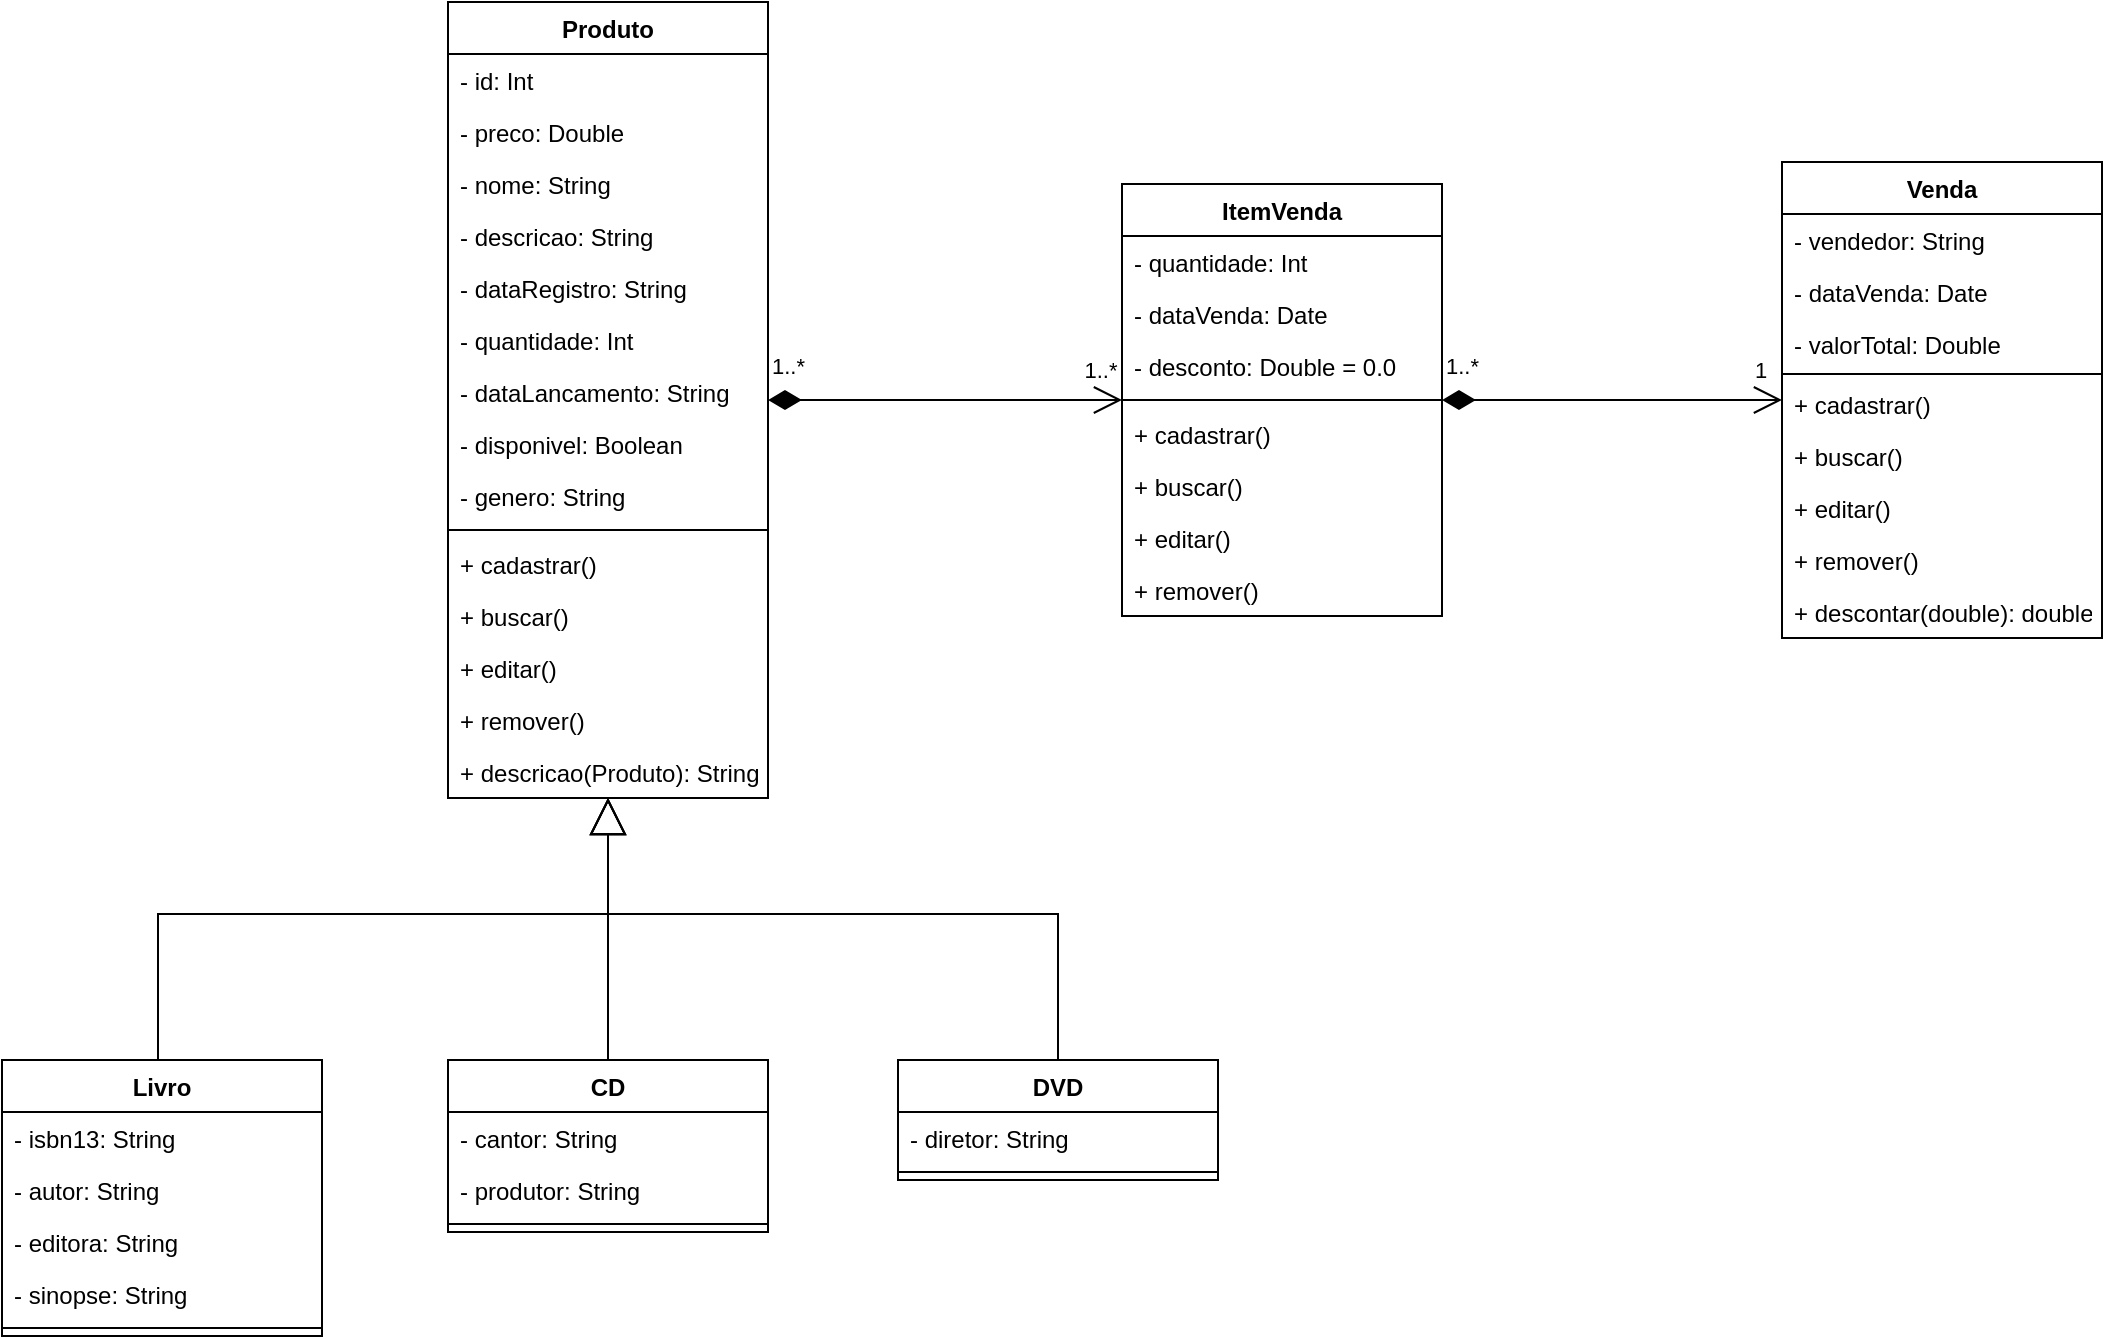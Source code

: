 <mxfile version="21.0.8" type="google"><diagram id="C5RBs43oDa-KdzZeNtuy" name="Page-1"><mxGraphModel grid="0" page="1" gridSize="10" guides="1" tooltips="1" connect="1" arrows="1" fold="1" pageScale="1" pageWidth="1169" pageHeight="827" math="0" shadow="0"><root><mxCell id="WIyWlLk6GJQsqaUBKTNV-0"/><mxCell id="WIyWlLk6GJQsqaUBKTNV-1" parent="WIyWlLk6GJQsqaUBKTNV-0"/><mxCell id="Hnmmo5tkcsXvLbLq1Yos-1" value="Venda" style="swimlane;fontStyle=1;align=center;verticalAlign=top;childLayout=stackLayout;horizontal=1;startSize=26;horizontalStack=0;resizeParent=1;resizeLast=0;collapsible=1;marginBottom=0;rounded=0;shadow=0;strokeWidth=1;" vertex="1" parent="WIyWlLk6GJQsqaUBKTNV-1"><mxGeometry x="959" y="134" width="160" height="238" as="geometry"><mxRectangle x="230" y="140" width="160" height="26" as="alternateBounds"/></mxGeometry></mxCell><mxCell id="Hnmmo5tkcsXvLbLq1Yos-2" value="- vendedor: String" style="text;align=left;verticalAlign=top;spacingLeft=4;spacingRight=4;overflow=hidden;rotatable=0;points=[[0,0.5],[1,0.5]];portConstraint=eastwest;" vertex="1" parent="Hnmmo5tkcsXvLbLq1Yos-1"><mxGeometry y="26" width="160" height="26" as="geometry"/></mxCell><mxCell id="GDt3ewObm9aZLKfDyC-S-11" value="- dataVenda: Date" style="text;align=left;verticalAlign=top;spacingLeft=4;spacingRight=4;overflow=hidden;rotatable=0;points=[[0,0.5],[1,0.5]];portConstraint=eastwest;" vertex="1" parent="Hnmmo5tkcsXvLbLq1Yos-1"><mxGeometry y="52" width="160" height="26" as="geometry"/></mxCell><mxCell id="GDt3ewObm9aZLKfDyC-S-12" value="- valorTotal: Double" style="text;align=left;verticalAlign=top;spacingLeft=4;spacingRight=4;overflow=hidden;rotatable=0;points=[[0,0.5],[1,0.5]];portConstraint=eastwest;" vertex="1" parent="Hnmmo5tkcsXvLbLq1Yos-1"><mxGeometry y="78" width="160" height="26" as="geometry"/></mxCell><mxCell id="Hnmmo5tkcsXvLbLq1Yos-5" value="" style="line;html=1;strokeWidth=1;align=left;verticalAlign=middle;spacingTop=-1;spacingLeft=3;spacingRight=3;rotatable=0;labelPosition=right;points=[];portConstraint=eastwest;" vertex="1" parent="Hnmmo5tkcsXvLbLq1Yos-1"><mxGeometry y="104" width="160" height="4" as="geometry"/></mxCell><mxCell id="9WI8BkIwcenTLxGpSy1O-25" value="+ cadastrar()" style="text;align=left;verticalAlign=top;spacingLeft=4;spacingRight=4;overflow=hidden;rotatable=0;points=[[0,0.5],[1,0.5]];portConstraint=eastwest;" vertex="1" parent="Hnmmo5tkcsXvLbLq1Yos-1"><mxGeometry y="108" width="160" height="26" as="geometry"/></mxCell><mxCell id="9WI8BkIwcenTLxGpSy1O-26" value="+ buscar()" style="text;align=left;verticalAlign=top;spacingLeft=4;spacingRight=4;overflow=hidden;rotatable=0;points=[[0,0.5],[1,0.5]];portConstraint=eastwest;" vertex="1" parent="Hnmmo5tkcsXvLbLq1Yos-1"><mxGeometry y="134" width="160" height="26" as="geometry"/></mxCell><mxCell id="9WI8BkIwcenTLxGpSy1O-24" value="+ editar()" style="text;align=left;verticalAlign=top;spacingLeft=4;spacingRight=4;overflow=hidden;rotatable=0;points=[[0,0.5],[1,0.5]];portConstraint=eastwest;" vertex="1" parent="Hnmmo5tkcsXvLbLq1Yos-1"><mxGeometry y="160" width="160" height="26" as="geometry"/></mxCell><mxCell id="9WI8BkIwcenTLxGpSy1O-23" value="+ remover()" style="text;align=left;verticalAlign=top;spacingLeft=4;spacingRight=4;overflow=hidden;rotatable=0;points=[[0,0.5],[1,0.5]];portConstraint=eastwest;" vertex="1" parent="Hnmmo5tkcsXvLbLq1Yos-1"><mxGeometry y="186" width="160" height="26" as="geometry"/></mxCell><mxCell id="GDt3ewObm9aZLKfDyC-S-14" value="+ descontar(double): double" style="text;align=left;verticalAlign=top;spacingLeft=4;spacingRight=4;overflow=hidden;rotatable=0;points=[[0,0.5],[1,0.5]];portConstraint=eastwest;" vertex="1" parent="Hnmmo5tkcsXvLbLq1Yos-1"><mxGeometry y="212" width="160" height="26" as="geometry"/></mxCell><mxCell id="GDt3ewObm9aZLKfDyC-S-15" value="ItemVenda" style="swimlane;fontStyle=1;align=center;verticalAlign=top;childLayout=stackLayout;horizontal=1;startSize=26;horizontalStack=0;resizeParent=1;resizeLast=0;collapsible=1;marginBottom=0;rounded=0;shadow=0;strokeWidth=1;" vertex="1" parent="WIyWlLk6GJQsqaUBKTNV-1"><mxGeometry x="629" y="145" width="160" height="216" as="geometry"><mxRectangle x="230" y="140" width="160" height="26" as="alternateBounds"/></mxGeometry></mxCell><mxCell id="GDt3ewObm9aZLKfDyC-S-16" value="- quantidade: Int" style="text;align=left;verticalAlign=top;spacingLeft=4;spacingRight=4;overflow=hidden;rotatable=0;points=[[0,0.5],[1,0.5]];portConstraint=eastwest;" vertex="1" parent="GDt3ewObm9aZLKfDyC-S-15"><mxGeometry y="26" width="160" height="26" as="geometry"/></mxCell><mxCell id="GDt3ewObm9aZLKfDyC-S-17" value="- dataVenda: Date" style="text;align=left;verticalAlign=top;spacingLeft=4;spacingRight=4;overflow=hidden;rotatable=0;points=[[0,0.5],[1,0.5]];portConstraint=eastwest;" vertex="1" parent="GDt3ewObm9aZLKfDyC-S-15"><mxGeometry y="52" width="160" height="26" as="geometry"/></mxCell><mxCell id="GDt3ewObm9aZLKfDyC-S-19" value="- desconto: Double = 0.0" style="text;align=left;verticalAlign=top;spacingLeft=4;spacingRight=4;overflow=hidden;rotatable=0;points=[[0,0.5],[1,0.5]];portConstraint=eastwest;" vertex="1" parent="GDt3ewObm9aZLKfDyC-S-15"><mxGeometry y="78" width="160" height="26" as="geometry"/></mxCell><mxCell id="GDt3ewObm9aZLKfDyC-S-20" value="" style="line;html=1;strokeWidth=1;align=left;verticalAlign=middle;spacingTop=-1;spacingLeft=3;spacingRight=3;rotatable=0;labelPosition=right;points=[];portConstraint=eastwest;" vertex="1" parent="GDt3ewObm9aZLKfDyC-S-15"><mxGeometry y="104" width="160" height="8" as="geometry"/></mxCell><mxCell id="9WI8BkIwcenTLxGpSy1O-21" value="+ cadastrar()" style="text;align=left;verticalAlign=top;spacingLeft=4;spacingRight=4;overflow=hidden;rotatable=0;points=[[0,0.5],[1,0.5]];portConstraint=eastwest;" vertex="1" parent="GDt3ewObm9aZLKfDyC-S-15"><mxGeometry y="112" width="160" height="26" as="geometry"/></mxCell><mxCell id="9WI8BkIwcenTLxGpSy1O-22" value="+ buscar()" style="text;align=left;verticalAlign=top;spacingLeft=4;spacingRight=4;overflow=hidden;rotatable=0;points=[[0,0.5],[1,0.5]];portConstraint=eastwest;" vertex="1" parent="GDt3ewObm9aZLKfDyC-S-15"><mxGeometry y="138" width="160" height="26" as="geometry"/></mxCell><mxCell id="9WI8BkIwcenTLxGpSy1O-20" value="+ editar()" style="text;align=left;verticalAlign=top;spacingLeft=4;spacingRight=4;overflow=hidden;rotatable=0;points=[[0,0.5],[1,0.5]];portConstraint=eastwest;" vertex="1" parent="GDt3ewObm9aZLKfDyC-S-15"><mxGeometry y="164" width="160" height="26" as="geometry"/></mxCell><mxCell id="9WI8BkIwcenTLxGpSy1O-19" value="+ remover()" style="text;align=left;verticalAlign=top;spacingLeft=4;spacingRight=4;overflow=hidden;rotatable=0;points=[[0,0.5],[1,0.5]];portConstraint=eastwest;" vertex="1" parent="GDt3ewObm9aZLKfDyC-S-15"><mxGeometry y="190" width="160" height="26" as="geometry"/></mxCell><mxCell id="7OjBeQ0F0n4E0YIazdQl-19" value="Produto" style="swimlane;fontStyle=1;align=center;verticalAlign=top;childLayout=stackLayout;horizontal=1;startSize=26;horizontalStack=0;resizeParent=1;resizeLast=0;collapsible=1;marginBottom=0;rounded=0;shadow=0;strokeWidth=1;" vertex="1" parent="WIyWlLk6GJQsqaUBKTNV-1"><mxGeometry x="292" y="54" width="160" height="398" as="geometry"><mxRectangle x="251" y="220" width="160" height="26" as="alternateBounds"/></mxGeometry></mxCell><mxCell id="7OjBeQ0F0n4E0YIazdQl-25" value="- id: Int" style="text;align=left;verticalAlign=top;spacingLeft=4;spacingRight=4;overflow=hidden;rotatable=0;points=[[0,0.5],[1,0.5]];portConstraint=eastwest;" vertex="1" parent="7OjBeQ0F0n4E0YIazdQl-19"><mxGeometry y="26" width="160" height="26" as="geometry"/></mxCell><mxCell id="7OjBeQ0F0n4E0YIazdQl-49" value="- preco: Double" style="text;align=left;verticalAlign=top;spacingLeft=4;spacingRight=4;overflow=hidden;rotatable=0;points=[[0,0.5],[1,0.5]];portConstraint=eastwest;" vertex="1" parent="7OjBeQ0F0n4E0YIazdQl-19"><mxGeometry y="52" width="160" height="26" as="geometry"/></mxCell><mxCell id="7OjBeQ0F0n4E0YIazdQl-50" value="- nome: String" style="text;align=left;verticalAlign=top;spacingLeft=4;spacingRight=4;overflow=hidden;rotatable=0;points=[[0,0.5],[1,0.5]];portConstraint=eastwest;" vertex="1" parent="7OjBeQ0F0n4E0YIazdQl-19"><mxGeometry y="78" width="160" height="26" as="geometry"/></mxCell><mxCell id="7OjBeQ0F0n4E0YIazdQl-51" value="- descricao: String" style="text;align=left;verticalAlign=top;spacingLeft=4;spacingRight=4;overflow=hidden;rotatable=0;points=[[0,0.5],[1,0.5]];portConstraint=eastwest;" vertex="1" parent="7OjBeQ0F0n4E0YIazdQl-19"><mxGeometry y="104" width="160" height="26" as="geometry"/></mxCell><mxCell id="7OjBeQ0F0n4E0YIazdQl-52" value="- dataRegistro: String" style="text;align=left;verticalAlign=top;spacingLeft=4;spacingRight=4;overflow=hidden;rotatable=0;points=[[0,0.5],[1,0.5]];portConstraint=eastwest;" vertex="1" parent="7OjBeQ0F0n4E0YIazdQl-19"><mxGeometry y="130" width="160" height="26" as="geometry"/></mxCell><mxCell id="GDt3ewObm9aZLKfDyC-S-6" value="- quantidade: Int" style="text;align=left;verticalAlign=top;spacingLeft=4;spacingRight=4;overflow=hidden;rotatable=0;points=[[0,0.5],[1,0.5]];portConstraint=eastwest;" vertex="1" parent="7OjBeQ0F0n4E0YIazdQl-19"><mxGeometry y="156" width="160" height="26" as="geometry"/></mxCell><mxCell id="7OjBeQ0F0n4E0YIazdQl-78" value="- dataLancamento: String" style="text;align=left;verticalAlign=top;spacingLeft=4;spacingRight=4;overflow=hidden;rotatable=0;points=[[0,0.5],[1,0.5]];portConstraint=eastwest;" vertex="1" parent="7OjBeQ0F0n4E0YIazdQl-19"><mxGeometry y="182" width="160" height="26" as="geometry"/></mxCell><mxCell id="gAaEJsvdRAklooeSCU85-9" value="- disponivel: Boolean" style="text;align=left;verticalAlign=top;spacingLeft=4;spacingRight=4;overflow=hidden;rotatable=0;points=[[0,0.5],[1,0.5]];portConstraint=eastwest;" vertex="1" parent="7OjBeQ0F0n4E0YIazdQl-19"><mxGeometry y="208" width="160" height="26" as="geometry"/></mxCell><mxCell id="7OjBeQ0F0n4E0YIazdQl-3" value="- genero: String" style="text;align=left;verticalAlign=top;spacingLeft=4;spacingRight=4;overflow=hidden;rotatable=0;points=[[0,0.5],[1,0.5]];portConstraint=eastwest;" vertex="1" parent="7OjBeQ0F0n4E0YIazdQl-19"><mxGeometry y="234" width="160" height="26" as="geometry"/></mxCell><mxCell id="7OjBeQ0F0n4E0YIazdQl-27" value="" style="line;html=1;strokeWidth=1;align=left;verticalAlign=middle;spacingTop=-1;spacingLeft=3;spacingRight=3;rotatable=0;labelPosition=right;points=[];portConstraint=eastwest;" vertex="1" parent="7OjBeQ0F0n4E0YIazdQl-19"><mxGeometry y="260" width="160" height="8" as="geometry"/></mxCell><mxCell id="7OjBeQ0F0n4E0YIazdQl-56" value="+ cadastrar()" style="text;align=left;verticalAlign=top;spacingLeft=4;spacingRight=4;overflow=hidden;rotatable=0;points=[[0,0.5],[1,0.5]];portConstraint=eastwest;" vertex="1" parent="7OjBeQ0F0n4E0YIazdQl-19"><mxGeometry y="268" width="160" height="26" as="geometry"/></mxCell><mxCell id="7OjBeQ0F0n4E0YIazdQl-59" value="+ buscar()" style="text;align=left;verticalAlign=top;spacingLeft=4;spacingRight=4;overflow=hidden;rotatable=0;points=[[0,0.5],[1,0.5]];portConstraint=eastwest;" vertex="1" parent="7OjBeQ0F0n4E0YIazdQl-19"><mxGeometry y="294" width="160" height="26" as="geometry"/></mxCell><mxCell id="7OjBeQ0F0n4E0YIazdQl-57" value="+ editar()" style="text;align=left;verticalAlign=top;spacingLeft=4;spacingRight=4;overflow=hidden;rotatable=0;points=[[0,0.5],[1,0.5]];portConstraint=eastwest;" vertex="1" parent="7OjBeQ0F0n4E0YIazdQl-19"><mxGeometry y="320" width="160" height="26" as="geometry"/></mxCell><mxCell id="7OjBeQ0F0n4E0YIazdQl-58" value="+ remover()" style="text;align=left;verticalAlign=top;spacingLeft=4;spacingRight=4;overflow=hidden;rotatable=0;points=[[0,0.5],[1,0.5]];portConstraint=eastwest;" vertex="1" parent="7OjBeQ0F0n4E0YIazdQl-19"><mxGeometry y="346" width="160" height="26" as="geometry"/></mxCell><mxCell id="7OjBeQ0F0n4E0YIazdQl-60" value="+ descricao(Produto): String" style="text;align=left;verticalAlign=top;spacingLeft=4;spacingRight=4;overflow=hidden;rotatable=0;points=[[0,0.5],[1,0.5]];portConstraint=eastwest;" vertex="1" parent="7OjBeQ0F0n4E0YIazdQl-19"><mxGeometry y="372" width="160" height="26" as="geometry"/></mxCell><mxCell id="Hnmmo5tkcsXvLbLq1Yos-8" value="Livro" style="swimlane;fontStyle=1;align=center;verticalAlign=top;childLayout=stackLayout;horizontal=1;startSize=26;horizontalStack=0;resizeParent=1;resizeLast=0;collapsible=1;marginBottom=0;rounded=0;shadow=0;strokeWidth=1;" vertex="1" parent="WIyWlLk6GJQsqaUBKTNV-1"><mxGeometry x="69" y="583" width="160" height="138" as="geometry"><mxRectangle x="120" y="107" width="160" height="26" as="alternateBounds"/></mxGeometry></mxCell><mxCell id="GDt3ewObm9aZLKfDyC-S-4" value="- isbn13: String" style="text;align=left;verticalAlign=top;spacingLeft=4;spacingRight=4;overflow=hidden;rotatable=0;points=[[0,0.5],[1,0.5]];portConstraint=eastwest;" vertex="1" parent="Hnmmo5tkcsXvLbLq1Yos-8"><mxGeometry y="26" width="160" height="26" as="geometry"/></mxCell><mxCell id="GDt3ewObm9aZLKfDyC-S-2" value="- autor: String" style="text;align=left;verticalAlign=top;spacingLeft=4;spacingRight=4;overflow=hidden;rotatable=0;points=[[0,0.5],[1,0.5]];portConstraint=eastwest;" vertex="1" parent="Hnmmo5tkcsXvLbLq1Yos-8"><mxGeometry y="52" width="160" height="26" as="geometry"/></mxCell><mxCell id="GDt3ewObm9aZLKfDyC-S-3" value="- editora: String" style="text;align=left;verticalAlign=top;spacingLeft=4;spacingRight=4;overflow=hidden;rotatable=0;points=[[0,0.5],[1,0.5]];portConstraint=eastwest;" vertex="1" parent="Hnmmo5tkcsXvLbLq1Yos-8"><mxGeometry y="78" width="160" height="26" as="geometry"/></mxCell><mxCell id="7OjBeQ0F0n4E0YIazdQl-61" value="- sinopse: String" style="text;align=left;verticalAlign=top;spacingLeft=4;spacingRight=4;overflow=hidden;rotatable=0;points=[[0,0.5],[1,0.5]];portConstraint=eastwest;" vertex="1" parent="Hnmmo5tkcsXvLbLq1Yos-8"><mxGeometry y="104" width="160" height="26" as="geometry"/></mxCell><mxCell id="Hnmmo5tkcsXvLbLq1Yos-12" value="" style="line;html=1;strokeWidth=1;align=left;verticalAlign=middle;spacingTop=-1;spacingLeft=3;spacingRight=3;rotatable=0;labelPosition=right;points=[];portConstraint=eastwest;" vertex="1" parent="Hnmmo5tkcsXvLbLq1Yos-8"><mxGeometry y="130" width="160" height="8" as="geometry"/></mxCell><mxCell id="7OjBeQ0F0n4E0YIazdQl-0" value="CD" style="swimlane;fontStyle=1;align=center;verticalAlign=top;childLayout=stackLayout;horizontal=1;startSize=26;horizontalStack=0;resizeParent=1;resizeLast=0;collapsible=1;marginBottom=0;rounded=0;shadow=0;strokeWidth=1;" vertex="1" parent="WIyWlLk6GJQsqaUBKTNV-1"><mxGeometry x="292" y="583" width="160" height="86" as="geometry"><mxRectangle x="120" y="107" width="160" height="26" as="alternateBounds"/></mxGeometry></mxCell><mxCell id="7OjBeQ0F0n4E0YIazdQl-1" value="- cantor: String" style="text;align=left;verticalAlign=top;spacingLeft=4;spacingRight=4;overflow=hidden;rotatable=0;points=[[0,0.5],[1,0.5]];portConstraint=eastwest;" vertex="1" parent="7OjBeQ0F0n4E0YIazdQl-0"><mxGeometry y="26" width="160" height="26" as="geometry"/></mxCell><mxCell id="7OjBeQ0F0n4E0YIazdQl-2" value="- produtor: String" style="text;align=left;verticalAlign=top;spacingLeft=4;spacingRight=4;overflow=hidden;rotatable=0;points=[[0,0.5],[1,0.5]];portConstraint=eastwest;" vertex="1" parent="7OjBeQ0F0n4E0YIazdQl-0"><mxGeometry y="52" width="160" height="26" as="geometry"/></mxCell><mxCell id="7OjBeQ0F0n4E0YIazdQl-8" value="" style="line;html=1;strokeWidth=1;align=left;verticalAlign=middle;spacingTop=-1;spacingLeft=3;spacingRight=3;rotatable=0;labelPosition=right;points=[];portConstraint=eastwest;" vertex="1" parent="7OjBeQ0F0n4E0YIazdQl-0"><mxGeometry y="78" width="160" height="8" as="geometry"/></mxCell><mxCell id="7OjBeQ0F0n4E0YIazdQl-41" value="DVD" style="swimlane;fontStyle=1;align=center;verticalAlign=top;childLayout=stackLayout;horizontal=1;startSize=26;horizontalStack=0;resizeParent=1;resizeLast=0;collapsible=1;marginBottom=0;rounded=0;shadow=0;strokeWidth=1;" vertex="1" parent="WIyWlLk6GJQsqaUBKTNV-1"><mxGeometry x="517" y="583" width="160" height="60" as="geometry"><mxRectangle x="120" y="107" width="160" height="26" as="alternateBounds"/></mxGeometry></mxCell><mxCell id="7OjBeQ0F0n4E0YIazdQl-74" value="- diretor: String" style="text;align=left;verticalAlign=top;spacingLeft=4;spacingRight=4;overflow=hidden;rotatable=0;points=[[0,0.5],[1,0.5]];portConstraint=eastwest;" vertex="1" parent="7OjBeQ0F0n4E0YIazdQl-41"><mxGeometry y="26" width="160" height="26" as="geometry"/></mxCell><mxCell id="7OjBeQ0F0n4E0YIazdQl-45" value="" style="line;html=1;strokeWidth=1;align=left;verticalAlign=middle;spacingTop=-1;spacingLeft=3;spacingRight=3;rotatable=0;labelPosition=right;points=[];portConstraint=eastwest;" vertex="1" parent="7OjBeQ0F0n4E0YIazdQl-41"><mxGeometry y="52" width="160" height="8" as="geometry"/></mxCell><mxCell id="9WI8BkIwcenTLxGpSy1O-1" value="" style="endArrow=block;endSize=16;endFill=0;html=1;rounded=0;edgeStyle=orthogonalEdgeStyle;" edge="1" parent="WIyWlLk6GJQsqaUBKTNV-1" source="Hnmmo5tkcsXvLbLq1Yos-8" target="7OjBeQ0F0n4E0YIazdQl-19"><mxGeometry width="160" relative="1" as="geometry"><mxPoint x="90" y="445" as="sourcePoint"/><mxPoint x="250" y="445" as="targetPoint"/><Array as="points"><mxPoint x="147" y="510"/><mxPoint x="372" y="513"/></Array></mxGeometry></mxCell><mxCell id="9WI8BkIwcenTLxGpSy1O-3" value="" style="endArrow=block;endSize=16;endFill=0;html=1;rounded=0;edgeStyle=orthogonalEdgeStyle;" edge="1" parent="WIyWlLk6GJQsqaUBKTNV-1" source="7OjBeQ0F0n4E0YIazdQl-0" target="7OjBeQ0F0n4E0YIazdQl-19"><mxGeometry width="160" relative="1" as="geometry"><mxPoint x="427" y="564" as="sourcePoint"/><mxPoint x="508" y="469" as="targetPoint"/><Array as="points"><mxPoint x="372" y="630"/><mxPoint x="372" y="630"/></Array></mxGeometry></mxCell><mxCell id="9WI8BkIwcenTLxGpSy1O-6" value="" style="endArrow=block;endSize=16;endFill=0;html=1;rounded=0;edgeStyle=orthogonalEdgeStyle;" edge="1" parent="WIyWlLk6GJQsqaUBKTNV-1" source="7OjBeQ0F0n4E0YIazdQl-41" target="7OjBeQ0F0n4E0YIazdQl-19"><mxGeometry width="160" relative="1" as="geometry"><mxPoint x="552" y="501" as="sourcePoint"/><mxPoint x="567" y="-31" as="targetPoint"/><Array as="points"><mxPoint x="597" y="510"/><mxPoint x="372" y="510"/></Array></mxGeometry></mxCell><mxCell id="9WI8BkIwcenTLxGpSy1O-7" value="1..*" style="endArrow=open;html=1;endSize=12;startArrow=diamondThin;startSize=14;startFill=1;edgeStyle=orthogonalEdgeStyle;align=left;verticalAlign=bottom;rounded=0;" edge="1" parent="WIyWlLk6GJQsqaUBKTNV-1" source="7OjBeQ0F0n4E0YIazdQl-19" target="GDt3ewObm9aZLKfDyC-S-15"><mxGeometry x="-1" y="8" relative="1" as="geometry"><mxPoint x="469" y="39" as="sourcePoint"/><mxPoint x="629" y="39" as="targetPoint"/><mxPoint as="offset"/></mxGeometry></mxCell><mxCell id="9WI8BkIwcenTLxGpSy1O-16" value="1..*" style="edgeLabel;html=1;align=center;verticalAlign=middle;resizable=0;points=[];" connectable="0" vertex="1" parent="9WI8BkIwcenTLxGpSy1O-7"><mxGeometry x="0.755" y="1" relative="1" as="geometry"><mxPoint x="10" y="-14" as="offset"/></mxGeometry></mxCell><mxCell id="9WI8BkIwcenTLxGpSy1O-17" value="1..*" style="endArrow=open;html=1;endSize=12;startArrow=diamondThin;startSize=14;startFill=1;edgeStyle=orthogonalEdgeStyle;align=left;verticalAlign=bottom;rounded=0;" edge="1" parent="WIyWlLk6GJQsqaUBKTNV-1" source="GDt3ewObm9aZLKfDyC-S-15" target="Hnmmo5tkcsXvLbLq1Yos-1"><mxGeometry x="-1" y="8" relative="1" as="geometry"><mxPoint x="786" y="368" as="sourcePoint"/><mxPoint x="963" y="368" as="targetPoint"/><mxPoint as="offset"/></mxGeometry></mxCell><mxCell id="9WI8BkIwcenTLxGpSy1O-18" value="1" style="edgeLabel;html=1;align=center;verticalAlign=middle;resizable=0;points=[];" connectable="0" vertex="1" parent="9WI8BkIwcenTLxGpSy1O-17"><mxGeometry x="0.755" y="1" relative="1" as="geometry"><mxPoint x="10" y="-14" as="offset"/></mxGeometry></mxCell></root></mxGraphModel></diagram></mxfile>
